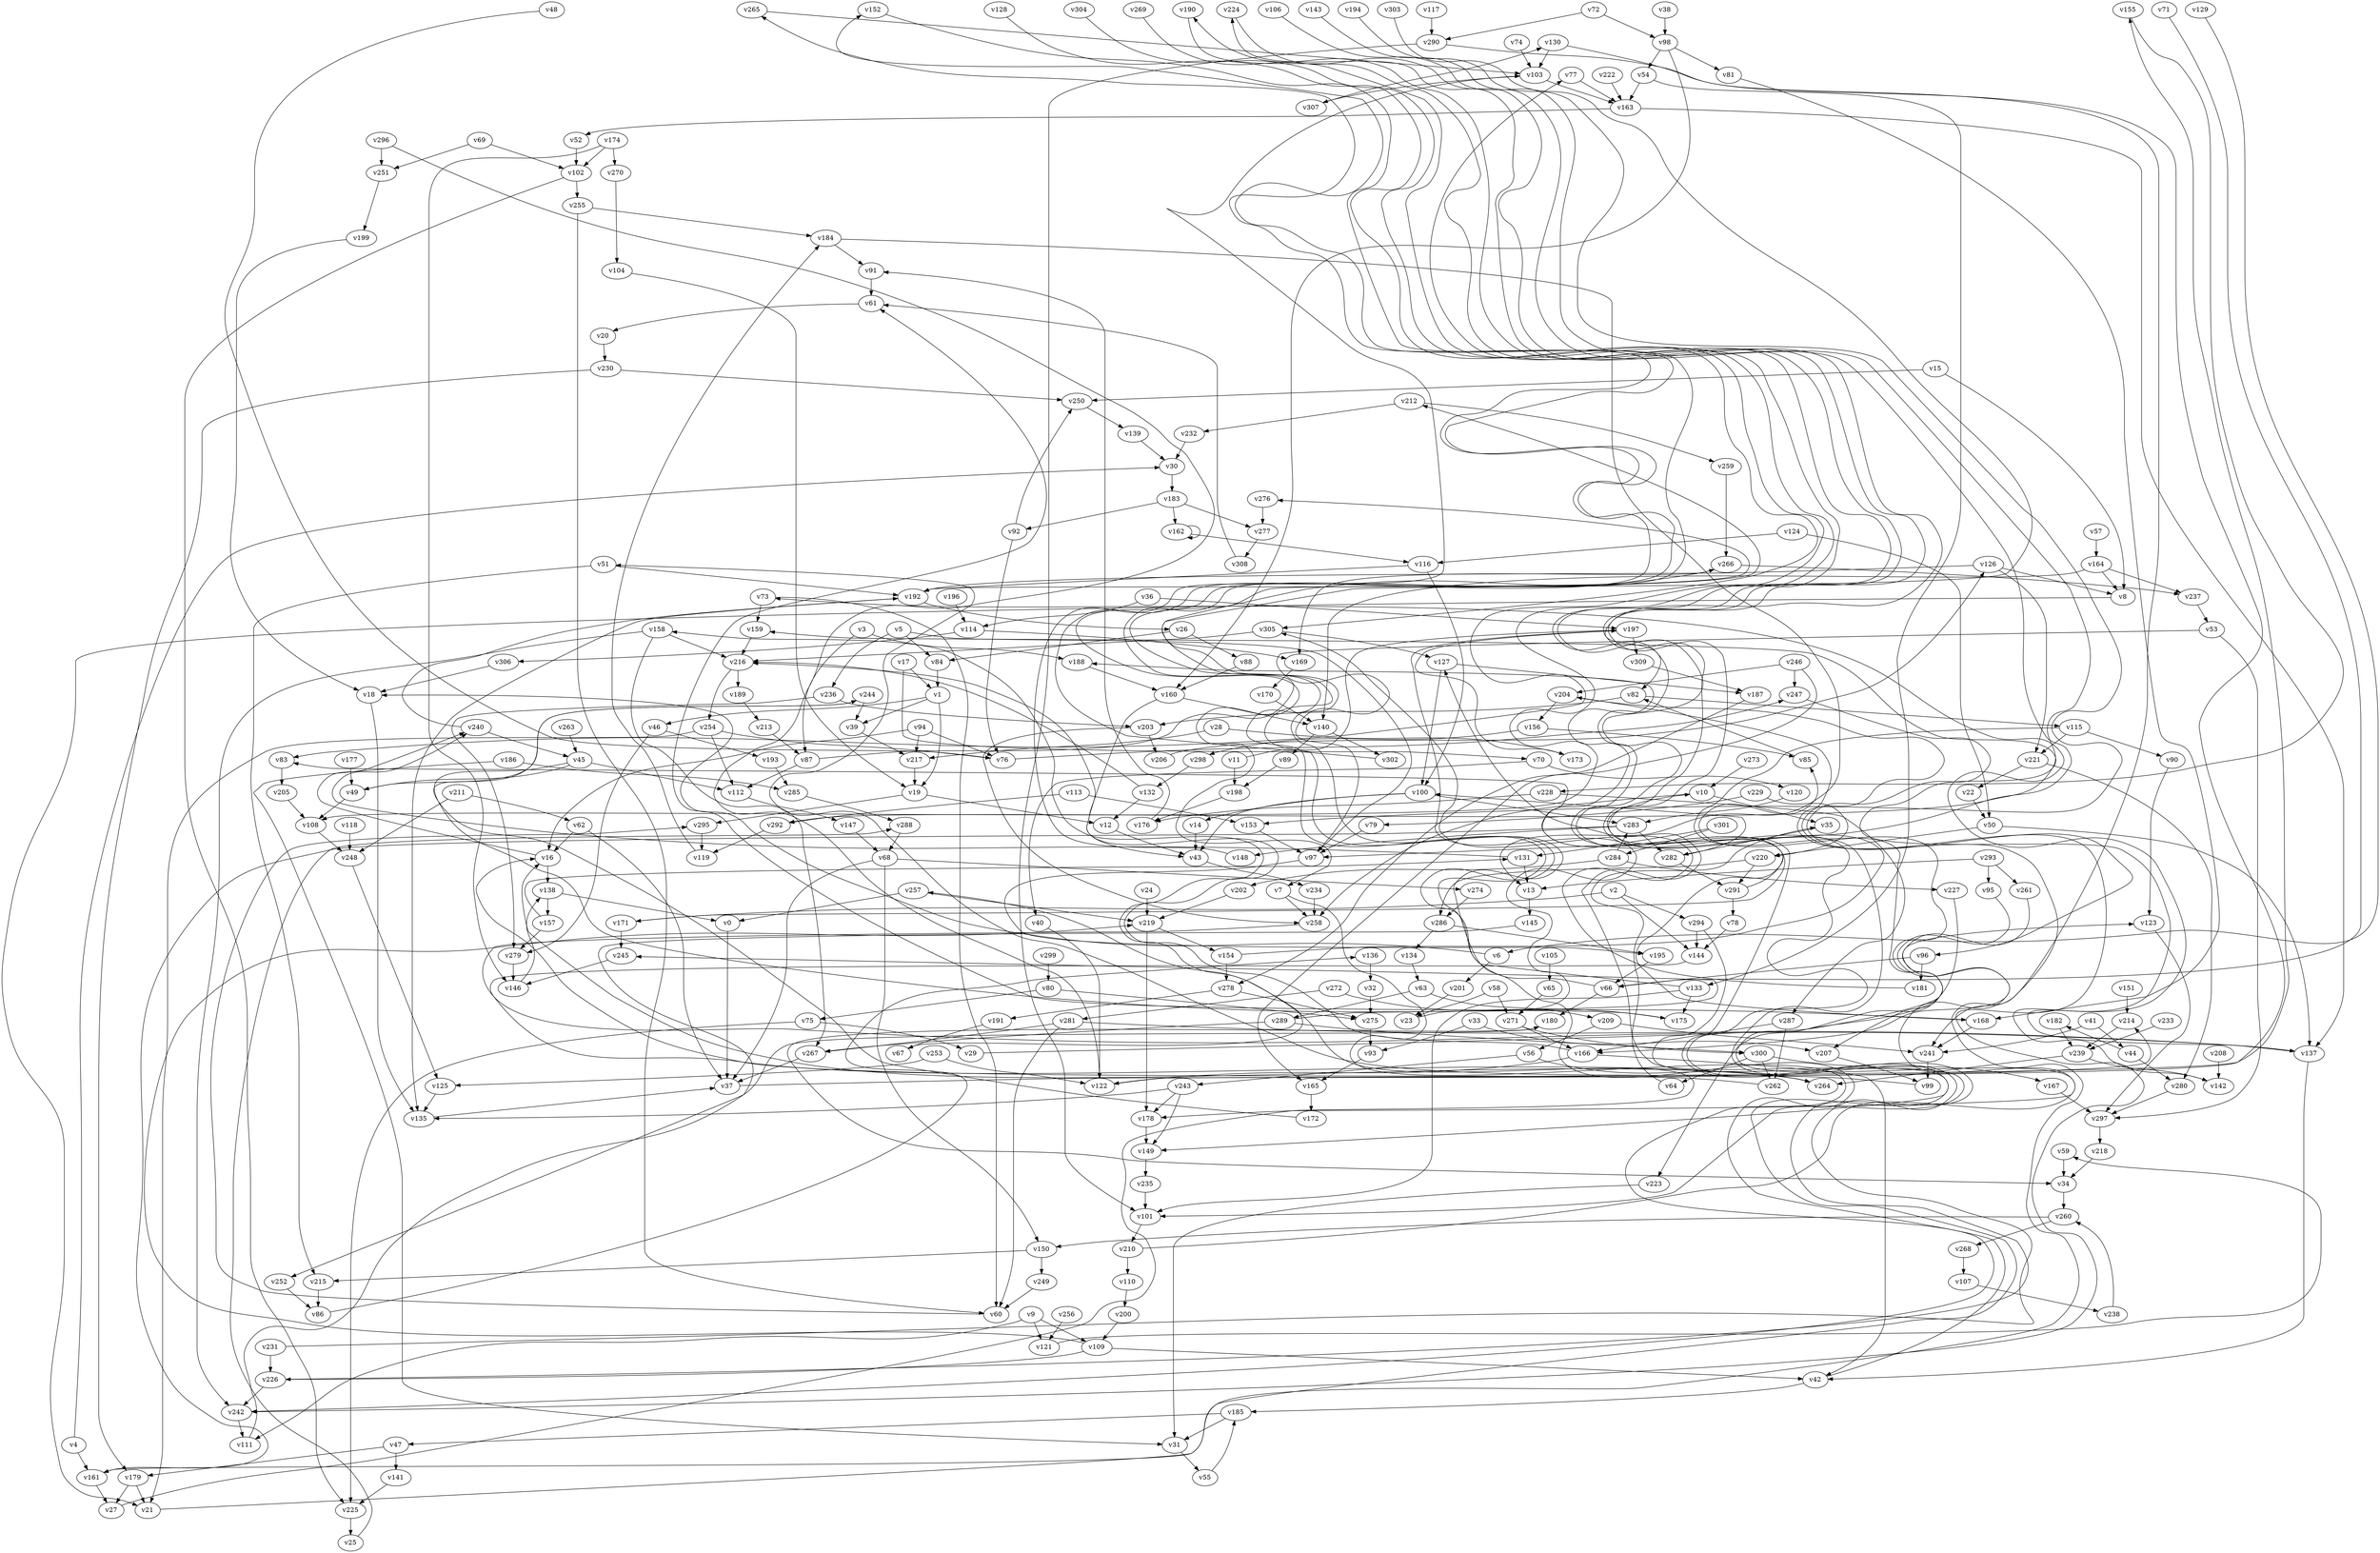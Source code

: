// Benchmark game 451 - 310 vertices
// time_bound: 49
// targets: v151
digraph G {
    v0 [name="v0", player=1];
    v1 [name="v1", player=0];
    v2 [name="v2", player=0];
    v3 [name="v3", player=1];
    v4 [name="v4", player=1];
    v5 [name="v5", player=0];
    v6 [name="v6", player=1];
    v7 [name="v7", player=1];
    v8 [name="v8", player=0];
    v9 [name="v9", player=0];
    v10 [name="v10", player=0];
    v11 [name="v11", player=1];
    v12 [name="v12", player=0];
    v13 [name="v13", player=1];
    v14 [name="v14", player=1];
    v15 [name="v15", player=0];
    v16 [name="v16", player=1];
    v17 [name="v17", player=0];
    v18 [name="v18", player=0];
    v19 [name="v19", player=1];
    v20 [name="v20", player=1];
    v21 [name="v21", player=0];
    v22 [name="v22", player=1];
    v23 [name="v23", player=1];
    v24 [name="v24", player=1];
    v25 [name="v25", player=1];
    v26 [name="v26", player=1];
    v27 [name="v27", player=0];
    v28 [name="v28", player=1];
    v29 [name="v29", player=1];
    v30 [name="v30", player=1];
    v31 [name="v31", player=1];
    v32 [name="v32", player=1];
    v33 [name="v33", player=1];
    v34 [name="v34", player=0];
    v35 [name="v35", player=0];
    v36 [name="v36", player=1];
    v37 [name="v37", player=1];
    v38 [name="v38", player=0];
    v39 [name="v39", player=1];
    v40 [name="v40", player=1];
    v41 [name="v41", player=0];
    v42 [name="v42", player=0];
    v43 [name="v43", player=1];
    v44 [name="v44", player=1];
    v45 [name="v45", player=1];
    v46 [name="v46", player=1];
    v47 [name="v47", player=0];
    v48 [name="v48", player=1];
    v49 [name="v49", player=0];
    v50 [name="v50", player=0];
    v51 [name="v51", player=1];
    v52 [name="v52", player=1];
    v53 [name="v53", player=1];
    v54 [name="v54", player=0];
    v55 [name="v55", player=0];
    v56 [name="v56", player=0];
    v57 [name="v57", player=1];
    v58 [name="v58", player=0];
    v59 [name="v59", player=1];
    v60 [name="v60", player=1];
    v61 [name="v61", player=1];
    v62 [name="v62", player=1];
    v63 [name="v63", player=1];
    v64 [name="v64", player=0];
    v65 [name="v65", player=1];
    v66 [name="v66", player=1];
    v67 [name="v67", player=0];
    v68 [name="v68", player=0];
    v69 [name="v69", player=0];
    v70 [name="v70", player=0];
    v71 [name="v71", player=0];
    v72 [name="v72", player=0];
    v73 [name="v73", player=0];
    v74 [name="v74", player=0];
    v75 [name="v75", player=0];
    v76 [name="v76", player=0];
    v77 [name="v77", player=0];
    v78 [name="v78", player=0];
    v79 [name="v79", player=0];
    v80 [name="v80", player=0];
    v81 [name="v81", player=0];
    v82 [name="v82", player=1];
    v83 [name="v83", player=1];
    v84 [name="v84", player=1];
    v85 [name="v85", player=1];
    v86 [name="v86", player=0];
    v87 [name="v87", player=0];
    v88 [name="v88", player=0];
    v89 [name="v89", player=0];
    v90 [name="v90", player=0];
    v91 [name="v91", player=1];
    v92 [name="v92", player=0];
    v93 [name="v93", player=0];
    v94 [name="v94", player=0];
    v95 [name="v95", player=0];
    v96 [name="v96", player=0];
    v97 [name="v97", player=0];
    v98 [name="v98", player=1];
    v99 [name="v99", player=1];
    v100 [name="v100", player=0];
    v101 [name="v101", player=1];
    v102 [name="v102", player=1];
    v103 [name="v103", player=1];
    v104 [name="v104", player=1];
    v105 [name="v105", player=0];
    v106 [name="v106", player=0];
    v107 [name="v107", player=1];
    v108 [name="v108", player=0];
    v109 [name="v109", player=0];
    v110 [name="v110", player=1];
    v111 [name="v111", player=1];
    v112 [name="v112", player=0];
    v113 [name="v113", player=0];
    v114 [name="v114", player=0];
    v115 [name="v115", player=0];
    v116 [name="v116", player=1];
    v117 [name="v117", player=1];
    v118 [name="v118", player=0];
    v119 [name="v119", player=1];
    v120 [name="v120", player=1];
    v121 [name="v121", player=0];
    v122 [name="v122", player=0];
    v123 [name="v123", player=1];
    v124 [name="v124", player=0];
    v125 [name="v125", player=1];
    v126 [name="v126", player=1];
    v127 [name="v127", player=1];
    v128 [name="v128", player=1];
    v129 [name="v129", player=1];
    v130 [name="v130", player=1];
    v131 [name="v131", player=1];
    v132 [name="v132", player=1];
    v133 [name="v133", player=1];
    v134 [name="v134", player=0];
    v135 [name="v135", player=1];
    v136 [name="v136", player=0];
    v137 [name="v137", player=1];
    v138 [name="v138", player=1];
    v139 [name="v139", player=1];
    v140 [name="v140", player=1];
    v141 [name="v141", player=1];
    v142 [name="v142", player=1];
    v143 [name="v143", player=0];
    v144 [name="v144", player=0];
    v145 [name="v145", player=1];
    v146 [name="v146", player=1];
    v147 [name="v147", player=1];
    v148 [name="v148", player=1];
    v149 [name="v149", player=0];
    v150 [name="v150", player=1];
    v151 [name="v151", player=0, target=1];
    v152 [name="v152", player=1];
    v153 [name="v153", player=0];
    v154 [name="v154", player=0];
    v155 [name="v155", player=0];
    v156 [name="v156", player=1];
    v157 [name="v157", player=0];
    v158 [name="v158", player=1];
    v159 [name="v159", player=1];
    v160 [name="v160", player=1];
    v161 [name="v161", player=1];
    v162 [name="v162", player=0];
    v163 [name="v163", player=1];
    v164 [name="v164", player=1];
    v165 [name="v165", player=0];
    v166 [name="v166", player=1];
    v167 [name="v167", player=0];
    v168 [name="v168", player=0];
    v169 [name="v169", player=0];
    v170 [name="v170", player=0];
    v171 [name="v171", player=1];
    v172 [name="v172", player=1];
    v173 [name="v173", player=1];
    v174 [name="v174", player=1];
    v175 [name="v175", player=1];
    v176 [name="v176", player=0];
    v177 [name="v177", player=1];
    v178 [name="v178", player=1];
    v179 [name="v179", player=1];
    v180 [name="v180", player=0];
    v181 [name="v181", player=1];
    v182 [name="v182", player=0];
    v183 [name="v183", player=1];
    v184 [name="v184", player=1];
    v185 [name="v185", player=0];
    v186 [name="v186", player=0];
    v187 [name="v187", player=1];
    v188 [name="v188", player=1];
    v189 [name="v189", player=0];
    v190 [name="v190", player=0];
    v191 [name="v191", player=1];
    v192 [name="v192", player=0];
    v193 [name="v193", player=0];
    v194 [name="v194", player=1];
    v195 [name="v195", player=0];
    v196 [name="v196", player=0];
    v197 [name="v197", player=0];
    v198 [name="v198", player=0];
    v199 [name="v199", player=1];
    v200 [name="v200", player=0];
    v201 [name="v201", player=0];
    v202 [name="v202", player=0];
    v203 [name="v203", player=0];
    v204 [name="v204", player=1];
    v205 [name="v205", player=0];
    v206 [name="v206", player=0];
    v207 [name="v207", player=1];
    v208 [name="v208", player=0];
    v209 [name="v209", player=0];
    v210 [name="v210", player=0];
    v211 [name="v211", player=0];
    v212 [name="v212", player=1];
    v213 [name="v213", player=0];
    v214 [name="v214", player=0];
    v215 [name="v215", player=1];
    v216 [name="v216", player=0];
    v217 [name="v217", player=0];
    v218 [name="v218", player=1];
    v219 [name="v219", player=1];
    v220 [name="v220", player=0];
    v221 [name="v221", player=0];
    v222 [name="v222", player=1];
    v223 [name="v223", player=1];
    v224 [name="v224", player=0];
    v225 [name="v225", player=0];
    v226 [name="v226", player=0];
    v227 [name="v227", player=1];
    v228 [name="v228", player=1];
    v229 [name="v229", player=0];
    v230 [name="v230", player=1];
    v231 [name="v231", player=1];
    v232 [name="v232", player=1];
    v233 [name="v233", player=1];
    v234 [name="v234", player=0];
    v235 [name="v235", player=0];
    v236 [name="v236", player=0];
    v237 [name="v237", player=0];
    v238 [name="v238", player=1];
    v239 [name="v239", player=0];
    v240 [name="v240", player=1];
    v241 [name="v241", player=0];
    v242 [name="v242", player=0];
    v243 [name="v243", player=1];
    v244 [name="v244", player=1];
    v245 [name="v245", player=1];
    v246 [name="v246", player=1];
    v247 [name="v247", player=1];
    v248 [name="v248", player=0];
    v249 [name="v249", player=1];
    v250 [name="v250", player=1];
    v251 [name="v251", player=0];
    v252 [name="v252", player=1];
    v253 [name="v253", player=0];
    v254 [name="v254", player=1];
    v255 [name="v255", player=0];
    v256 [name="v256", player=1];
    v257 [name="v257", player=1];
    v258 [name="v258", player=1];
    v259 [name="v259", player=1];
    v260 [name="v260", player=0];
    v261 [name="v261", player=0];
    v262 [name="v262", player=0];
    v263 [name="v263", player=0];
    v264 [name="v264", player=1];
    v265 [name="v265", player=0];
    v266 [name="v266", player=1];
    v267 [name="v267", player=0];
    v268 [name="v268", player=1];
    v269 [name="v269", player=1];
    v270 [name="v270", player=0];
    v271 [name="v271", player=0];
    v272 [name="v272", player=0];
    v273 [name="v273", player=0];
    v274 [name="v274", player=0];
    v275 [name="v275", player=1];
    v276 [name="v276", player=0];
    v277 [name="v277", player=0];
    v278 [name="v278", player=1];
    v279 [name="v279", player=0];
    v280 [name="v280", player=0];
    v281 [name="v281", player=0];
    v282 [name="v282", player=1];
    v283 [name="v283", player=1];
    v284 [name="v284", player=1];
    v285 [name="v285", player=0];
    v286 [name="v286", player=1];
    v287 [name="v287", player=1];
    v288 [name="v288", player=0];
    v289 [name="v289", player=1];
    v290 [name="v290", player=1];
    v291 [name="v291", player=0];
    v292 [name="v292", player=1];
    v293 [name="v293", player=0];
    v294 [name="v294", player=1];
    v295 [name="v295", player=0];
    v296 [name="v296", player=1];
    v297 [name="v297", player=0];
    v298 [name="v298", player=0];
    v299 [name="v299", player=0];
    v300 [name="v300", player=1];
    v301 [name="v301", player=0];
    v302 [name="v302", player=0];
    v303 [name="v303", player=1];
    v304 [name="v304", player=1];
    v305 [name="v305", player=1];
    v306 [name="v306", player=1];
    v307 [name="v307", player=1];
    v308 [name="v308", player=0];
    v309 [name="v309", player=0];

    v0 -> v37;
    v1 -> v46;
    v2 -> v294;
    v3 -> v188;
    v4 -> v30 [constraint="t mod 2 == 1"];
    v5 -> v84;
    v6 -> v18 [constraint="t >= 1"];
    v7 -> v242 [constraint="t >= 2"];
    v8 -> v21 [constraint="t mod 5 == 3"];
    v9 -> v111;
    v10 -> v35;
    v11 -> v197 [constraint="t >= 2"];
    v12 -> v43;
    v13 -> v145;
    v14 -> v43;
    v15 -> v250;
    v16 -> v240 [constraint="t >= 3"];
    v17 -> v70 [constraint="t >= 2"];
    v18 -> v135;
    v19 -> v12;
    v20 -> v230;
    v21 -> v127 [constraint="t < 5"];
    v22 -> v50;
    v23 -> v197 [constraint="t mod 2 == 0"];
    v24 -> v219;
    v25 -> v288 [constraint="t < 8"];
    v26 -> v84;
    v27 -> v257 [constraint="t >= 3"];
    v28 -> v217;
    v29 -> v85 [constraint="t < 6"];
    v30 -> v183;
    v31 -> v55;
    v32 -> v275;
    v33 -> v93;
    v34 -> v260;
    v35 -> v282;
    v36 -> v114;
    v37 -> v155 [constraint="t < 13"];
    v38 -> v98;
    v39 -> v217;
    v40 -> v122;
    v41 -> v44;
    v42 -> v266 [constraint="t mod 4 == 0"];
    v43 -> v234;
    v44 -> v182 [constraint="t < 7"];
    v45 -> v168 [constraint="t mod 4 == 0"];
    v46 -> v279;
    v47 -> v179;
    v48 -> v76 [constraint="t mod 2 == 1"];
    v49 -> v108;
    v50 -> v137;
    v51 -> v215;
    v52 -> v102;
    v53 -> v97 [constraint="t < 15"];
    v54 -> v133;
    v55 -> v185;
    v56 -> v243;
    v57 -> v164;
    v58 -> v271;
    v59 -> v34;
    v60 -> v295 [constraint="t mod 4 == 2"];
    v61 -> v20;
    v62 -> v37;
    v63 -> v209;
    v64 -> v35 [constraint="t < 9"];
    v65 -> v271;
    v66 -> v212 [constraint="t mod 3 == 0"];
    v67 -> v158 [constraint="t >= 5"];
    v68 -> v274;
    v69 -> v102;
    v70 -> v40;
    v71 -> v66 [constraint="t >= 5"];
    v72 -> v290;
    v73 -> v60;
    v74 -> v103;
    v75 -> v225;
    v76 -> v247 [constraint="t < 8"];
    v77 -> v163;
    v78 -> v144;
    v79 -> v97;
    v80 -> v275;
    v81 -> v168 [constraint="t < 11"];
    v82 -> v203;
    v83 -> v205;
    v84 -> v1;
    v85 -> v82 [constraint="t >= 3"];
    v86 -> v136 [constraint="t mod 3 == 2"];
    v87 -> v152 [constraint="t mod 3 == 2"];
    v88 -> v160;
    v89 -> v198;
    v90 -> v123;
    v91 -> v61;
    v92 -> v76;
    v93 -> v165;
    v94 -> v16;
    v95 -> v178 [constraint="t >= 1"];
    v96 -> v181;
    v97 -> v195 [constraint="t mod 2 == 0"];
    v98 -> v81;
    v99 -> v51 [constraint="t >= 2"];
    v100 -> v14;
    v101 -> v210;
    v102 -> v255;
    v103 -> v307;
    v104 -> v19;
    v105 -> v65;
    v106 -> v97 [constraint="t >= 1"];
    v107 -> v238;
    v108 -> v248;
    v109 -> v219 [constraint="t < 5"];
    v110 -> v200;
    v111 -> v180 [constraint="t mod 4 == 1"];
    v112 -> v147;
    v113 -> v292;
    v114 -> v306;
    v115 -> v207 [constraint="t >= 2"];
    v116 -> v192;
    v117 -> v290;
    v118 -> v248;
    v119 -> v184;
    v120 -> v283;
    v121 -> v59 [constraint="t < 14"];
    v122 -> v214 [constraint="t mod 5 == 1"];
    v123 -> v297;
    v124 -> v116;
    v125 -> v135;
    v126 -> v8;
    v127 -> v187 [constraint="t >= 3"];
    v128 -> v305 [constraint="t < 9"];
    v129 -> v6 [constraint="t mod 3 == 0"];
    v130 -> v241;
    v131 -> v240 [constraint="t mod 3 == 2"];
    v132 -> v216 [constraint="t mod 2 == 0"];
    v133 -> v276 [constraint="t < 12"];
    v134 -> v63;
    v135 -> v37 [constraint="t >= 1"];
    v136 -> v32;
    v137 -> v73 [constraint="t >= 4"];
    v138 -> v0 [constraint="t < 14"];
    v139 -> v30;
    v140 -> v89;
    v141 -> v225;
    v142 -> v159 [constraint="t < 11"];
    v143 -> v292 [constraint="t >= 5"];
    v144 -> v264 [constraint="t >= 2"];
    v145 -> v252 [constraint="t mod 2 == 1"];
    v146 -> v138 [constraint="t < 7"];
    v147 -> v68;
    v148 -> v103 [constraint="t >= 3"];
    v149 -> v235;
    v150 -> v215;
    v151 -> v214;
    v152 -> v7 [constraint="t mod 2 == 1"];
    v153 -> v97;
    v154 -> v224 [constraint="t mod 4 == 0"];
    v155 -> v228 [constraint="t >= 4"];
    v156 -> v85;
    v157 -> v131 [constraint="t < 6"];
    v158 -> v267;
    v159 -> v216;
    v160 -> v43;
    v161 -> v204 [constraint="t >= 4"];
    v162 -> v162;
    v163 -> v137;
    v164 -> v140;
    v165 -> v172;
    v166 -> v216 [constraint="t < 12"];
    v167 -> v297;
    v168 -> v10 [constraint="t >= 5"];
    v169 -> v170;
    v170 -> v140;
    v171 -> v83 [constraint="t < 14"];
    v172 -> v244 [constraint="t < 10"];
    v173 -> v197 [constraint="t mod 4 == 0"];
    v174 -> v270;
    v175 -> v61 [constraint="t >= 5"];
    v176 -> v91;
    v177 -> v49;
    v178 -> v149;
    v179 -> v21;
    v180 -> v34 [constraint="t mod 3 == 0"];
    v181 -> v305 [constraint="t >= 2"];
    v182 -> v239;
    v183 -> v162;
    v184 -> v91;
    v185 -> v31;
    v186 -> v31;
    v187 -> v278;
    v188 -> v160;
    v189 -> v213;
    v190 -> v149 [constraint="t >= 4"];
    v191 -> v67;
    v192 -> v26;
    v193 -> v285;
    v194 -> v153 [constraint="t >= 2"];
    v195 -> v66;
    v196 -> v114;
    v197 -> v309;
    v198 -> v176;
    v199 -> v18;
    v200 -> v109;
    v201 -> v23;
    v202 -> v219;
    v203 -> v258 [constraint="t >= 5"];
    v204 -> v242 [constraint="t mod 4 == 0"];
    v205 -> v108;
    v206 -> v126 [constraint="t mod 2 == 0"];
    v207 -> v99;
    v208 -> v142;
    v209 -> v56;
    v210 -> v123 [constraint="t >= 5"];
    v211 -> v248;
    v212 -> v232;
    v213 -> v87;
    v214 -> v239;
    v215 -> v86;
    v216 -> v254;
    v217 -> v19;
    v218 -> v34;
    v219 -> v178;
    v220 -> v286 [constraint="t mod 5 == 3"];
    v221 -> v280;
    v222 -> v163;
    v223 -> v31;
    v224 -> v82 [constraint="t mod 3 == 0"];
    v225 -> v25;
    v226 -> v77 [constraint="t >= 3"];
    v227 -> v223;
    v228 -> v176;
    v229 -> v220;
    v230 -> v250;
    v231 -> v190 [constraint="t mod 5 == 0"];
    v232 -> v30;
    v233 -> v239;
    v234 -> v258;
    v235 -> v101;
    v236 -> v279;
    v237 -> v53;
    v238 -> v260;
    v239 -> v142;
    v240 -> v192 [constraint="t mod 4 == 3"];
    v241 -> v99;
    v242 -> v111;
    v243 -> v135;
    v244 -> v49 [constraint="t >= 4"];
    v245 -> v146;
    v246 -> v247;
    v247 -> v96 [constraint="t >= 2"];
    v248 -> v125;
    v249 -> v60;
    v250 -> v139;
    v251 -> v199;
    v252 -> v86;
    v253 -> v125;
    v254 -> v112;
    v255 -> v184;
    v256 -> v121;
    v257 -> v0;
    v258 -> v137 [constraint="t >= 3"];
    v259 -> v266;
    v260 -> v268;
    v261 -> v166 [constraint="t < 7"];
    v262 -> v16 [constraint="t mod 5 == 4"];
    v263 -> v45;
    v264 -> v16 [constraint="t mod 3 == 2"];
    v265 -> v103 [constraint="t >= 3"];
    v266 -> v237;
    v267 -> v37;
    v268 -> v107;
    v269 -> v108 [constraint="t < 12"];
    v270 -> v104;
    v271 -> v300;
    v272 -> v175;
    v273 -> v10;
    v274 -> v286;
    v275 -> v93;
    v276 -> v277;
    v277 -> v308;
    v278 -> v191;
    v279 -> v146;
    v280 -> v297;
    v281 -> v137;
    v282 -> v100;
    v283 -> v161 [constraint="t < 14"];
    v284 -> v283 [constraint="t mod 2 == 1"];
    v285 -> v288;
    v286 -> v134;
    v287 -> v262;
    v288 -> v68;
    v289 -> v245 [constraint="t mod 4 == 0"];
    v290 -> v122 [constraint="t < 7"];
    v291 -> v188 [constraint="t < 11"];
    v292 -> v119;
    v293 -> v261;
    v294 -> v101 [constraint="t mod 2 == 1"];
    v295 -> v119;
    v296 -> v122 [constraint="t < 7"];
    v297 -> v218;
    v298 -> v132;
    v299 -> v80;
    v300 -> v64;
    v301 -> v284;
    v302 -> v265 [constraint="t >= 3"];
    v303 -> v192 [constraint="t >= 5"];
    v304 -> v83 [constraint="t < 5"];
    v305 -> v127;
    v306 -> v18;
    v307 -> v130;
    v308 -> v61;
    v309 -> v187;
    v9 -> v109;
    v281 -> v60;
    v16 -> v138;
    v300 -> v262;
    v115 -> v90;
    v246 -> v165;
    v291 -> v78;
    v80 -> v75;
    v294 -> v144;
    v216 -> v189;
    v1 -> v19;
    v94 -> v76;
    v289 -> v300;
    v72 -> v98;
    v158 -> v242;
    v58 -> v23;
    v66 -> v180;
    v184 -> v13;
    v230 -> v179;
    v284 -> v227;
    v46 -> v193;
    v257 -> v219;
    v69 -> v251;
    v243 -> v149;
    v221 -> v22;
    v283 -> v148;
    v290 -> v101;
    v28 -> v173;
    v126 -> v192;
    v266 -> v169;
    v100 -> v283;
    v102 -> v225;
    v131 -> v13;
    v51 -> v192;
    v244 -> v39;
    v2 -> v144;
    v301 -> v131;
    v26 -> v88;
    v44 -> v280;
    v293 -> v95;
    v132 -> v12;
    v62 -> v16;
    v174 -> v146;
    v53 -> v297;
    v115 -> v221;
    v116 -> v100;
    v45 -> v49;
    v186 -> v285;
    v282 -> v291;
    v75 -> v29;
    v98 -> v160;
    v211 -> v62;
    v47 -> v141;
    v17 -> v1;
    v240 -> v45;
    v210 -> v110;
    v212 -> v259;
    v287 -> v166;
    v281 -> v267;
    v166 -> v42;
    v286 -> v195;
    v271 -> v166;
    v246 -> v204;
    v140 -> v302;
    v10 -> v258;
    v100 -> v43;
    v5 -> v236;
    v154 -> v278;
    v254 -> v76;
    v11 -> v198;
    v113 -> v153;
    v15 -> v8;
    v183 -> v277;
    v98 -> v54;
    v126 -> v221;
    v296 -> v251;
    v164 -> v8;
    v54 -> v163;
    v226 -> v242;
    v1 -> v39;
    v137 -> v42;
    v305 -> v216;
    v166 -> v122;
    v42 -> v185;
    v4 -> v161;
    v239 -> v264;
    v56 -> v264;
    v192 -> v135;
    v284 -> v202;
    v220 -> v291;
    v94 -> v217;
    v174 -> v102;
    v130 -> v103;
    v204 -> v156;
    v179 -> v27;
    v293 -> v13;
    v87 -> v112;
    v229 -> v79;
    v82 -> v115;
    v253 -> v122;
    v3 -> v87;
    v185 -> v47;
    v133 -> v175;
    v19 -> v295;
    v171 -> v245;
    v2 -> v171;
    v7 -> v258;
    v157 -> v279;
    v109 -> v42;
    v183 -> v92;
    v33 -> v207;
    v138 -> v157;
    v161 -> v27;
    v63 -> v289;
    v156 -> v298;
    v133 -> v101;
    v92 -> v250;
    v260 -> v150;
    v127 -> v100;
    v163 -> v52;
    v96 -> v66;
    v6 -> v201;
    v5 -> v97;
    v164 -> v237;
    v150 -> v249;
    v109 -> v226;
    v219 -> v154;
    v168 -> v241;
    v254 -> v21;
    v243 -> v178;
    v228 -> v287;
    v300 -> v167;
    v289 -> v267;
    v160 -> v140;
    v45 -> v112;
    v283 -> v282;
    v103 -> v163;
    v73 -> v159;
    v162 -> v116;
    v36 -> v197;
    v203 -> v206;
    v41 -> v241;
    v9 -> v121;
    v278 -> v275;
    v70 -> v120;
    v50 -> v220;
    v158 -> v216;
    v114 -> v169;
    v209 -> v241;
    v68 -> v37;
    v68 -> v150;
    v272 -> v281;
    v124 -> v50;
    v231 -> v226;
    v236 -> v203;
    v255 -> v60;
}
